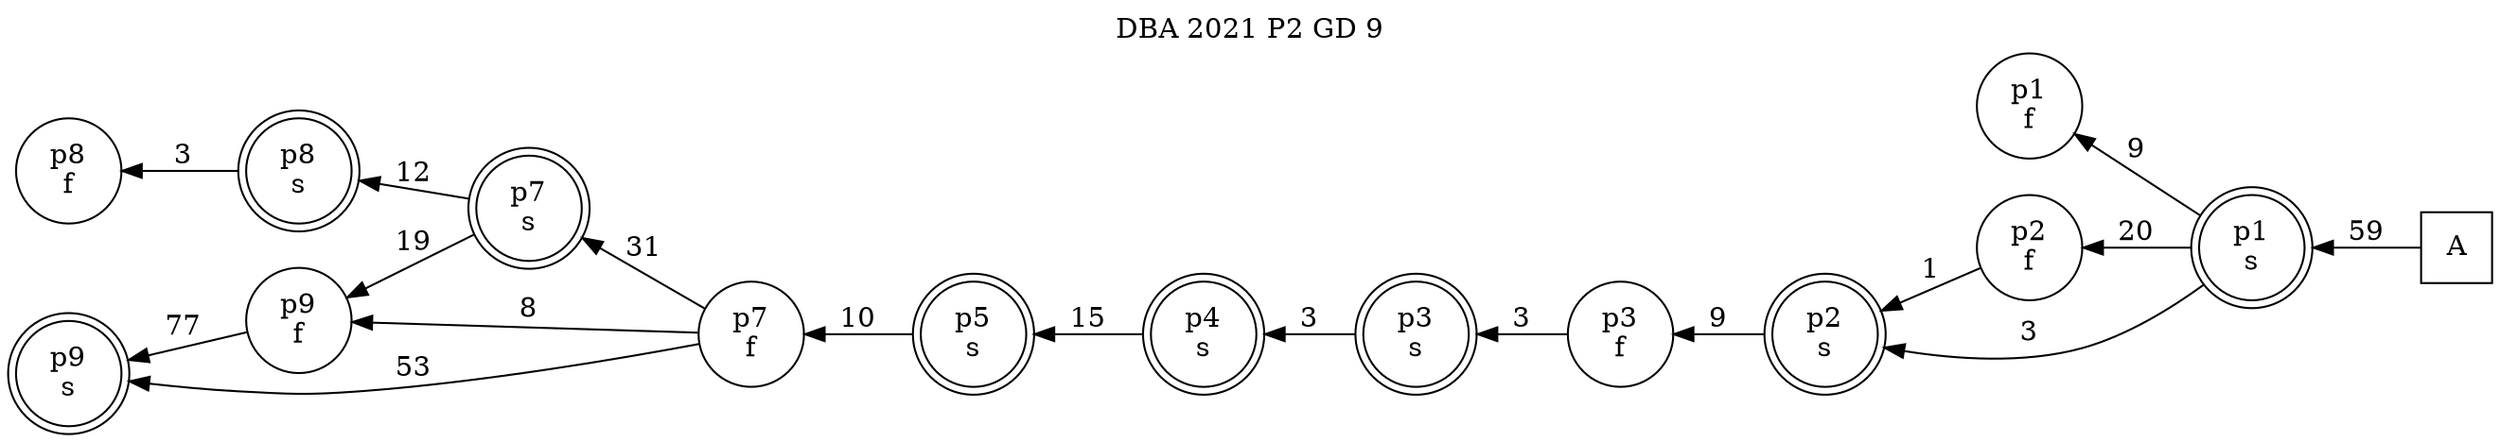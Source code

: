 digraph DBA_2021_P2_GD_9_GOOD {
labelloc="tl"
label= " DBA 2021 P2 GD 9 "
rankdir="RL";
"A" [shape="square" label="A"]
"p1_s" [shape="doublecircle" label="p1
s"]
"p1_f" [shape="circle" label="p1
f"]
"p2_f" [shape="circle" label="p2
f"]
"p2_s" [shape="doublecircle" label="p2
s"]
"p3_f" [shape="circle" label="p3
f"]
"p3_s" [shape="doublecircle" label="p3
s"]
"p4_s" [shape="doublecircle" label="p4
s"]
"p5_s" [shape="doublecircle" label="p5
s"]
"p7_f" [shape="circle" label="p7
f"]
"p7_s" [shape="doublecircle" label="p7
s"]
"p9_f" [shape="circle" label="p9
f"]
"p9_s" [shape="doublecircle" label="p9
s"]
"p8_s" [shape="doublecircle" label="p8
s"]
"p8_f" [shape="circle" label="p8
f"]
"A" -> "p1_s" [ label=59]
"p1_s" -> "p1_f" [ label=9]
"p1_s" -> "p2_f" [ label=20]
"p1_s" -> "p2_s" [ label=3]
"p2_f" -> "p2_s" [ label=1]
"p2_s" -> "p3_f" [ label=9]
"p3_f" -> "p3_s" [ label=3]
"p3_s" -> "p4_s" [ label=3]
"p4_s" -> "p5_s" [ label=15]
"p5_s" -> "p7_f" [ label=10]
"p7_f" -> "p7_s" [ label=31]
"p7_f" -> "p9_f" [ label=8]
"p7_f" -> "p9_s" [ label=53]
"p7_s" -> "p9_f" [ label=19]
"p7_s" -> "p8_s" [ label=12]
"p9_f" -> "p9_s" [ label=77]
"p8_s" -> "p8_f" [ label=3]
}
